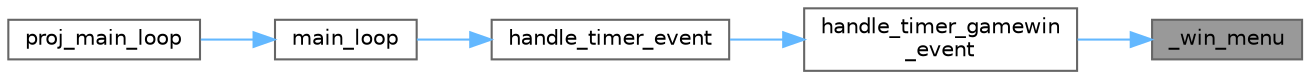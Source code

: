 digraph "_win_menu"
{
 // LATEX_PDF_SIZE
  bgcolor="transparent";
  edge [fontname=Helvetica,fontsize=10,labelfontname=Helvetica,labelfontsize=10];
  node [fontname=Helvetica,fontsize=10,shape=box,height=0.2,width=0.4];
  rankdir="RL";
  Node1 [label="_win_menu",height=0.2,width=0.4,color="gray40", fillcolor="grey60", style="filled", fontcolor="black",tooltip="This function calls the specific draw function to draw the win menu."];
  Node1 -> Node2 [dir="back",color="steelblue1",style="solid"];
  Node2 [label="handle_timer_gamewin\l_event",height=0.2,width=0.4,color="grey40", fillcolor="white", style="filled",URL="$timer__event__handler_8c.html#a955843ddc25192b0d7a2cc24ae0b69f8",tooltip="This function updates the game state and performs necessary actions based on the timer event when the..."];
  Node2 -> Node3 [dir="back",color="steelblue1",style="solid"];
  Node3 [label="handle_timer_event",height=0.2,width=0.4,color="grey40", fillcolor="white", style="filled",URL="$timer__event__handler_8c.html#af11116ed560ac78b44861167288f492c",tooltip="This function handles timer events."];
  Node3 -> Node4 [dir="back",color="steelblue1",style="solid"];
  Node4 [label="main_loop",height=0.2,width=0.4,color="grey40", fillcolor="white", style="filled",URL="$int__manager_8c.html#a24285aea4a27f96c321b2628788e9a57",tooltip="Main loop of the system. This function enters the main loop of the system and continuously waits for ..."];
  Node4 -> Node5 [dir="back",color="steelblue1",style="solid"];
  Node5 [label="proj_main_loop",height=0.2,width=0.4,color="grey40", fillcolor="white", style="filled",URL="$main_8c.html#a2a16f651eccbd248e1ad3b3b924b143b",tooltip=" "];
}
